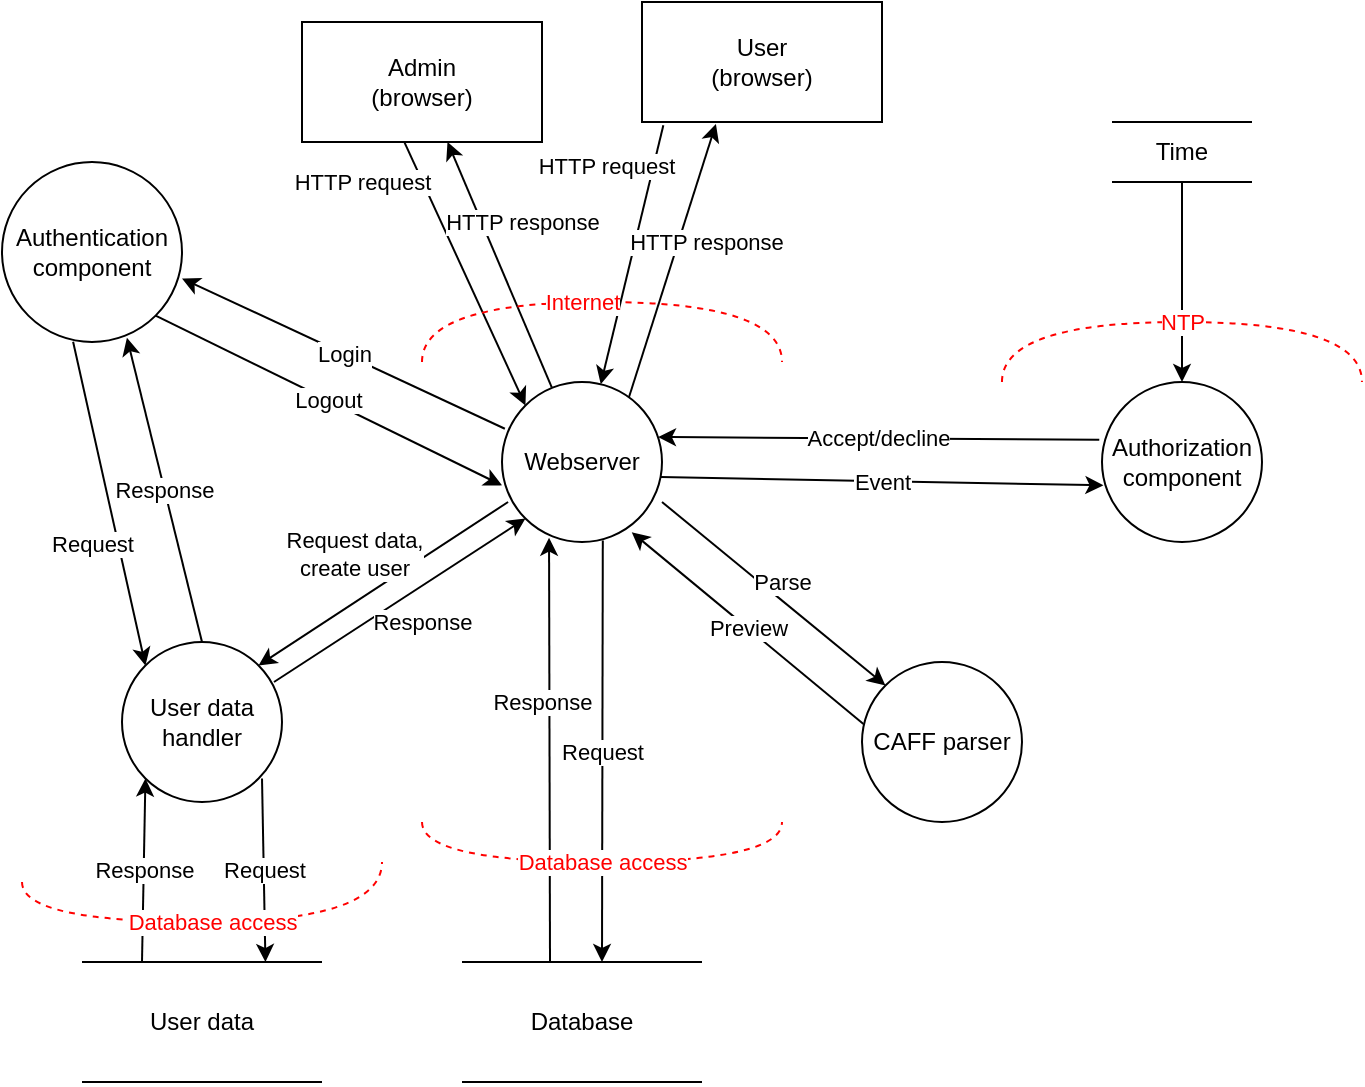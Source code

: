 <mxfile version="20.4.1" type="device"><diagram id="VjLsO26rLIS8g3KfoOGh" name="Page-1"><mxGraphModel dx="1038" dy="564" grid="1" gridSize="10" guides="1" tooltips="1" connect="1" arrows="1" fold="1" page="1" pageScale="1" pageWidth="1654" pageHeight="2336" math="0" shadow="0"><root><mxCell id="0"/><mxCell id="1" parent="0"/><mxCell id="0glQwNAMuQ-qPGuPi42H-34" value="HTTP request" style="edgeStyle=none;rounded=0;orthogonalLoop=1;jettySize=auto;html=1;exitX=0.426;exitY=0.999;exitDx=0;exitDy=0;entryX=0;entryY=0;entryDx=0;entryDy=0;exitPerimeter=0;" parent="1" source="0glQwNAMuQ-qPGuPi42H-1" target="0glQwNAMuQ-qPGuPi42H-7" edge="1"><mxGeometry x="-0.87" y="-28" relative="1" as="geometry"><mxPoint as="offset"/></mxGeometry></mxCell><mxCell id="0glQwNAMuQ-qPGuPi42H-1" value="&lt;div&gt;Admin&lt;/div&gt;&lt;div&gt;(browser)&lt;br&gt;&lt;/div&gt;" style="rounded=0;whiteSpace=wrap;html=1;" parent="1" vertex="1"><mxGeometry x="390" y="60" width="120" height="60" as="geometry"/></mxCell><mxCell id="0glQwNAMuQ-qPGuPi42H-2" value="&lt;div&gt;User&lt;br&gt;&lt;/div&gt;&lt;div&gt;(browser)&lt;br&gt;&lt;/div&gt;" style="rounded=0;whiteSpace=wrap;html=1;" parent="1" vertex="1"><mxGeometry x="560" y="50" width="120" height="60" as="geometry"/></mxCell><mxCell id="0glQwNAMuQ-qPGuPi42H-6" value="" style="group" parent="1" vertex="1" connectable="0"><mxGeometry x="470" y="530" width="120" height="60" as="geometry"/></mxCell><mxCell id="0glQwNAMuQ-qPGuPi42H-3" value="Database" style="rounded=0;whiteSpace=wrap;html=1;strokeColor=none;" parent="0glQwNAMuQ-qPGuPi42H-6" vertex="1"><mxGeometry width="120" height="60" as="geometry"/></mxCell><mxCell id="0glQwNAMuQ-qPGuPi42H-4" value="" style="endArrow=none;html=1;rounded=0;entryX=1;entryY=0;entryDx=0;entryDy=0;" parent="0glQwNAMuQ-qPGuPi42H-6" target="0glQwNAMuQ-qPGuPi42H-3" edge="1"><mxGeometry relative="1" as="geometry"><mxPoint as="sourcePoint"/><mxPoint x="160" as="targetPoint"/></mxGeometry></mxCell><mxCell id="0glQwNAMuQ-qPGuPi42H-5" value="" style="endArrow=none;html=1;rounded=0;entryX=1;entryY=0;entryDx=0;entryDy=0;" parent="0glQwNAMuQ-qPGuPi42H-6" edge="1"><mxGeometry relative="1" as="geometry"><mxPoint y="60" as="sourcePoint"/><mxPoint x="120" y="60" as="targetPoint"/></mxGeometry></mxCell><mxCell id="0glQwNAMuQ-qPGuPi42H-21" value="Request" style="edgeStyle=none;rounded=0;orthogonalLoop=1;jettySize=auto;html=1;exitX=0.63;exitY=0.991;exitDx=0;exitDy=0;exitPerimeter=0;" parent="1" source="0glQwNAMuQ-qPGuPi42H-7" edge="1"><mxGeometry relative="1" as="geometry"><mxPoint x="540" y="530" as="targetPoint"/></mxGeometry></mxCell><mxCell id="0glQwNAMuQ-qPGuPi42H-25" value="Login" style="edgeStyle=none;rounded=0;orthogonalLoop=1;jettySize=auto;html=1;exitX=0.018;exitY=0.292;exitDx=0;exitDy=0;exitPerimeter=0;entryX=1;entryY=0.647;entryDx=0;entryDy=0;entryPerimeter=0;" parent="1" source="0glQwNAMuQ-qPGuPi42H-7" target="0glQwNAMuQ-qPGuPi42H-9" edge="1"><mxGeometry relative="1" as="geometry"><mxPoint x="330" y="190" as="targetPoint"/></mxGeometry></mxCell><mxCell id="0glQwNAMuQ-qPGuPi42H-27" value="Event" style="edgeStyle=none;rounded=0;orthogonalLoop=1;jettySize=auto;html=1;exitX=0.992;exitY=0.594;exitDx=0;exitDy=0;exitPerimeter=0;entryX=0.009;entryY=0.646;entryDx=0;entryDy=0;entryPerimeter=0;" parent="1" source="0glQwNAMuQ-qPGuPi42H-7" target="0glQwNAMuQ-qPGuPi42H-10" edge="1"><mxGeometry relative="1" as="geometry"/></mxCell><mxCell id="0glQwNAMuQ-qPGuPi42H-29" value="Parse" style="edgeStyle=none;rounded=0;orthogonalLoop=1;jettySize=auto;html=1;entryX=0;entryY=0;entryDx=0;entryDy=0;" parent="1" target="0glQwNAMuQ-qPGuPi42H-8" edge="1"><mxGeometry x="-0.007" y="7" relative="1" as="geometry"><mxPoint x="570" y="300" as="sourcePoint"/><mxPoint as="offset"/></mxGeometry></mxCell><mxCell id="0glQwNAMuQ-qPGuPi42H-31" value="HTTP response" style="edgeStyle=none;rounded=0;orthogonalLoop=1;jettySize=auto;html=1;exitX=0.311;exitY=0.034;exitDx=0;exitDy=0;exitPerimeter=0;" parent="1" source="0glQwNAMuQ-qPGuPi42H-7" target="0glQwNAMuQ-qPGuPi42H-1" edge="1"><mxGeometry x="0.229" y="-19" relative="1" as="geometry"><mxPoint as="offset"/></mxGeometry></mxCell><mxCell id="kUABialMQE9ODkYtktp5-1" value="&lt;div&gt;Request data,&lt;/div&gt;&lt;div&gt;create user&lt;br&gt;&lt;/div&gt;" style="rounded=0;orthogonalLoop=1;jettySize=auto;html=1;exitX=0.038;exitY=0.75;exitDx=0;exitDy=0;entryX=1;entryY=0;entryDx=0;entryDy=0;exitPerimeter=0;" edge="1" parent="1" source="0glQwNAMuQ-qPGuPi42H-7" target="0glQwNAMuQ-qPGuPi42H-19"><mxGeometry x="0.054" y="-20" relative="1" as="geometry"><mxPoint as="offset"/></mxGeometry></mxCell><mxCell id="0glQwNAMuQ-qPGuPi42H-7" value="Webserver" style="ellipse;whiteSpace=wrap;html=1;aspect=fixed;" parent="1" vertex="1"><mxGeometry x="490" y="240" width="80" height="80" as="geometry"/></mxCell><mxCell id="0glQwNAMuQ-qPGuPi42H-30" value="Preview" style="edgeStyle=none;rounded=0;orthogonalLoop=1;jettySize=auto;html=1;exitX=0.009;exitY=0.387;exitDx=0;exitDy=0;entryX=0.811;entryY=0.939;entryDx=0;entryDy=0;entryPerimeter=0;exitPerimeter=0;" parent="1" source="0glQwNAMuQ-qPGuPi42H-8" target="0glQwNAMuQ-qPGuPi42H-7" edge="1"><mxGeometry relative="1" as="geometry"/></mxCell><mxCell id="0glQwNAMuQ-qPGuPi42H-8" value="CAFF parser" style="ellipse;whiteSpace=wrap;html=1;aspect=fixed;" parent="1" vertex="1"><mxGeometry x="670" y="380" width="80" height="80" as="geometry"/></mxCell><mxCell id="0glQwNAMuQ-qPGuPi42H-32" value="Request" style="edgeStyle=none;rounded=0;orthogonalLoop=1;jettySize=auto;html=1;exitX=0.395;exitY=0.999;exitDx=0;exitDy=0;entryX=0;entryY=0;entryDx=0;entryDy=0;exitPerimeter=0;" parent="1" source="0glQwNAMuQ-qPGuPi42H-9" target="0glQwNAMuQ-qPGuPi42H-19" edge="1"><mxGeometry x="0.215" y="-13" relative="1" as="geometry"><mxPoint as="offset"/></mxGeometry></mxCell><mxCell id="0glQwNAMuQ-qPGuPi42H-9" value="Authentication component" style="ellipse;whiteSpace=wrap;html=1;aspect=fixed;" parent="1" vertex="1"><mxGeometry x="240" y="130" width="90" height="90" as="geometry"/></mxCell><mxCell id="0glQwNAMuQ-qPGuPi42H-26" value="Logout" style="edgeStyle=none;rounded=0;orthogonalLoop=1;jettySize=auto;html=1;exitX=1;exitY=1;exitDx=0;exitDy=0;entryX=0;entryY=0.646;entryDx=0;entryDy=0;entryPerimeter=0;" parent="1" source="0glQwNAMuQ-qPGuPi42H-9" target="0glQwNAMuQ-qPGuPi42H-7" edge="1"><mxGeometry relative="1" as="geometry"/></mxCell><mxCell id="0glQwNAMuQ-qPGuPi42H-28" value="Accept/decline" style="edgeStyle=none;rounded=0;orthogonalLoop=1;jettySize=auto;html=1;exitX=-0.017;exitY=0.361;exitDx=0;exitDy=0;entryX=0.975;entryY=0.344;entryDx=0;entryDy=0;entryPerimeter=0;exitPerimeter=0;" parent="1" source="0glQwNAMuQ-qPGuPi42H-10" target="0glQwNAMuQ-qPGuPi42H-7" edge="1"><mxGeometry relative="1" as="geometry"/></mxCell><mxCell id="0glQwNAMuQ-qPGuPi42H-10" value="Authorization component" style="ellipse;whiteSpace=wrap;html=1;aspect=fixed;" parent="1" vertex="1"><mxGeometry x="790" y="240" width="80" height="80" as="geometry"/></mxCell><mxCell id="0glQwNAMuQ-qPGuPi42H-11" value="" style="group" parent="1" vertex="1" connectable="0"><mxGeometry x="795" y="110" width="70" height="30" as="geometry"/></mxCell><mxCell id="0glQwNAMuQ-qPGuPi42H-12" value="Time" style="rounded=0;whiteSpace=wrap;html=1;strokeColor=none;" parent="0glQwNAMuQ-qPGuPi42H-11" vertex="1"><mxGeometry width="70" height="30" as="geometry"/></mxCell><mxCell id="0glQwNAMuQ-qPGuPi42H-13" value="" style="endArrow=none;html=1;rounded=0;entryX=1;entryY=0;entryDx=0;entryDy=0;" parent="0glQwNAMuQ-qPGuPi42H-11" target="0glQwNAMuQ-qPGuPi42H-12" edge="1"><mxGeometry relative="1" as="geometry"><mxPoint as="sourcePoint"/><mxPoint x="93.333" as="targetPoint"/></mxGeometry></mxCell><mxCell id="0glQwNAMuQ-qPGuPi42H-14" value="" style="endArrow=none;html=1;rounded=0;entryX=1;entryY=0;entryDx=0;entryDy=0;" parent="0glQwNAMuQ-qPGuPi42H-11" edge="1"><mxGeometry relative="1" as="geometry"><mxPoint y="30" as="sourcePoint"/><mxPoint x="70" y="30" as="targetPoint"/></mxGeometry></mxCell><mxCell id="0glQwNAMuQ-qPGuPi42H-15" value="" style="group" parent="1" vertex="1" connectable="0"><mxGeometry x="280" y="530" width="120" height="60" as="geometry"/></mxCell><mxCell id="0glQwNAMuQ-qPGuPi42H-16" value="User data" style="rounded=0;whiteSpace=wrap;html=1;strokeColor=none;" parent="0glQwNAMuQ-qPGuPi42H-15" vertex="1"><mxGeometry width="120" height="60" as="geometry"/></mxCell><mxCell id="0glQwNAMuQ-qPGuPi42H-17" value="" style="endArrow=none;html=1;rounded=0;entryX=1;entryY=0;entryDx=0;entryDy=0;" parent="0glQwNAMuQ-qPGuPi42H-15" target="0glQwNAMuQ-qPGuPi42H-16" edge="1"><mxGeometry relative="1" as="geometry"><mxPoint as="sourcePoint"/><mxPoint x="160" as="targetPoint"/></mxGeometry></mxCell><mxCell id="0glQwNAMuQ-qPGuPi42H-18" value="" style="endArrow=none;html=1;rounded=0;entryX=1;entryY=0;entryDx=0;entryDy=0;" parent="0glQwNAMuQ-qPGuPi42H-15" edge="1"><mxGeometry relative="1" as="geometry"><mxPoint y="60" as="sourcePoint"/><mxPoint x="120" y="60" as="targetPoint"/></mxGeometry></mxCell><mxCell id="0glQwNAMuQ-qPGuPi42H-33" value="Response" style="edgeStyle=none;rounded=0;orthogonalLoop=1;jettySize=auto;html=1;exitX=0.5;exitY=0;exitDx=0;exitDy=0;entryX=0.694;entryY=0.976;entryDx=0;entryDy=0;entryPerimeter=0;" parent="1" source="0glQwNAMuQ-qPGuPi42H-19" target="0glQwNAMuQ-qPGuPi42H-9" edge="1"><mxGeometry relative="1" as="geometry"><mxPoint x="310" y="210" as="targetPoint"/></mxGeometry></mxCell><mxCell id="kUABialMQE9ODkYtktp5-2" value="Response" style="edgeStyle=none;rounded=0;orthogonalLoop=1;jettySize=auto;html=1;exitX=0.95;exitY=0.25;exitDx=0;exitDy=0;entryX=0;entryY=1;entryDx=0;entryDy=0;exitPerimeter=0;" edge="1" parent="1" source="0glQwNAMuQ-qPGuPi42H-19" target="0glQwNAMuQ-qPGuPi42H-7"><mxGeometry x="0.046" y="-15" relative="1" as="geometry"><mxPoint as="offset"/></mxGeometry></mxCell><mxCell id="0glQwNAMuQ-qPGuPi42H-19" value="User data handler" style="ellipse;whiteSpace=wrap;html=1;aspect=fixed;" parent="1" vertex="1"><mxGeometry x="300" y="370" width="80" height="80" as="geometry"/></mxCell><mxCell id="0glQwNAMuQ-qPGuPi42H-20" value="Response" style="rounded=0;orthogonalLoop=1;jettySize=auto;html=1;entryX=0.294;entryY=0.973;entryDx=0;entryDy=0;entryPerimeter=0;" parent="1" target="0glQwNAMuQ-qPGuPi42H-7" edge="1"><mxGeometry x="0.226" y="4" relative="1" as="geometry"><mxPoint x="514" y="530" as="sourcePoint"/><mxPoint as="offset"/></mxGeometry></mxCell><mxCell id="0glQwNAMuQ-qPGuPi42H-22" value="Response" style="rounded=0;orthogonalLoop=1;jettySize=auto;html=1;exitX=0.25;exitY=0;exitDx=0;exitDy=0;entryX=0;entryY=1;entryDx=0;entryDy=0;" parent="1" edge="1"><mxGeometry relative="1" as="geometry"><mxPoint x="310" y="530" as="sourcePoint"/><mxPoint x="311.716" y="438.284" as="targetPoint"/></mxGeometry></mxCell><mxCell id="0glQwNAMuQ-qPGuPi42H-23" value="Request" style="edgeStyle=none;rounded=0;orthogonalLoop=1;jettySize=auto;html=1;exitX=1;exitY=1;exitDx=0;exitDy=0;" parent="1" edge="1"><mxGeometry relative="1" as="geometry"><mxPoint x="371.72" y="530" as="targetPoint"/><mxPoint x="370.004" y="438.284" as="sourcePoint"/></mxGeometry></mxCell><mxCell id="0glQwNAMuQ-qPGuPi42H-24" style="edgeStyle=none;rounded=0;orthogonalLoop=1;jettySize=auto;html=1;exitX=0.5;exitY=1;exitDx=0;exitDy=0;" parent="1" source="0glQwNAMuQ-qPGuPi42H-12" target="0glQwNAMuQ-qPGuPi42H-10" edge="1"><mxGeometry relative="1" as="geometry"/></mxCell><mxCell id="0glQwNAMuQ-qPGuPi42H-35" value="HTTP request" style="edgeStyle=none;rounded=0;orthogonalLoop=1;jettySize=auto;html=1;exitX=0.089;exitY=1.028;exitDx=0;exitDy=0;exitPerimeter=0;" parent="1" source="0glQwNAMuQ-qPGuPi42H-2" target="0glQwNAMuQ-qPGuPi42H-7" edge="1"><mxGeometry x="-0.602" y="-23" relative="1" as="geometry"><mxPoint x="610" y="150" as="sourcePoint"/><mxPoint x="651.716" y="251.716" as="targetPoint"/><mxPoint as="offset"/></mxGeometry></mxCell><mxCell id="0glQwNAMuQ-qPGuPi42H-36" value="HTTP response" style="edgeStyle=none;rounded=0;orthogonalLoop=1;jettySize=auto;html=1;entryX=0.308;entryY=1.016;entryDx=0;entryDy=0;entryPerimeter=0;exitX=0.794;exitY=0.094;exitDx=0;exitDy=0;exitPerimeter=0;" parent="1" source="0glQwNAMuQ-qPGuPi42H-7" target="0glQwNAMuQ-qPGuPi42H-2" edge="1"><mxGeometry x="0.197" y="-13" relative="1" as="geometry"><mxPoint x="560" y="250" as="sourcePoint"/><mxPoint x="530" y="160" as="targetPoint"/><mxPoint as="offset"/></mxGeometry></mxCell><mxCell id="0glQwNAMuQ-qPGuPi42H-37" value="Internet" style="endArrow=none;dashed=1;html=1;rounded=0;edgeStyle=orthogonalEdgeStyle;curved=1;fillColor=#f8cecc;strokeColor=#FF0000;fontColor=#FF0000;" parent="1" edge="1"><mxGeometry x="-0.084" width="50" height="50" relative="1" as="geometry"><mxPoint x="450" y="230" as="sourcePoint"/><mxPoint x="630" y="230" as="targetPoint"/><Array as="points"><mxPoint x="450" y="200"/><mxPoint x="630" y="200"/></Array><mxPoint as="offset"/></mxGeometry></mxCell><mxCell id="0glQwNAMuQ-qPGuPi42H-38" value="Database access" style="endArrow=none;dashed=1;html=1;rounded=0;edgeStyle=orthogonalEdgeStyle;curved=1;fillColor=#f8cecc;strokeColor=#FF0000;fontColor=#FF0000;" parent="1" edge="1"><mxGeometry width="50" height="50" relative="1" as="geometry"><mxPoint x="250" y="490" as="sourcePoint"/><mxPoint x="430" y="480" as="targetPoint"/><Array as="points"><mxPoint x="250" y="510"/><mxPoint x="430" y="510"/></Array></mxGeometry></mxCell><mxCell id="0glQwNAMuQ-qPGuPi42H-39" value="NTP" style="endArrow=none;dashed=1;html=1;rounded=0;edgeStyle=orthogonalEdgeStyle;curved=1;fillColor=#f8cecc;strokeColor=#FF0000;fontColor=#FF0000;" parent="1" edge="1"><mxGeometry width="50" height="50" relative="1" as="geometry"><mxPoint x="739.98" y="240" as="sourcePoint"/><mxPoint x="919.98" y="240" as="targetPoint"/><Array as="points"><mxPoint x="739.98" y="210"/><mxPoint x="919.98" y="210"/></Array></mxGeometry></mxCell><mxCell id="0glQwNAMuQ-qPGuPi42H-40" value="Database access" style="endArrow=none;dashed=1;html=1;rounded=0;edgeStyle=orthogonalEdgeStyle;curved=1;fillColor=#f8cecc;strokeColor=#FF0000;fontColor=#FF0000;" parent="1" edge="1"><mxGeometry width="50" height="50" relative="1" as="geometry"><mxPoint x="450" y="460" as="sourcePoint"/><mxPoint x="630" y="460" as="targetPoint"/><Array as="points"><mxPoint x="450" y="480"/><mxPoint x="630" y="480"/></Array></mxGeometry></mxCell></root></mxGraphModel></diagram></mxfile>